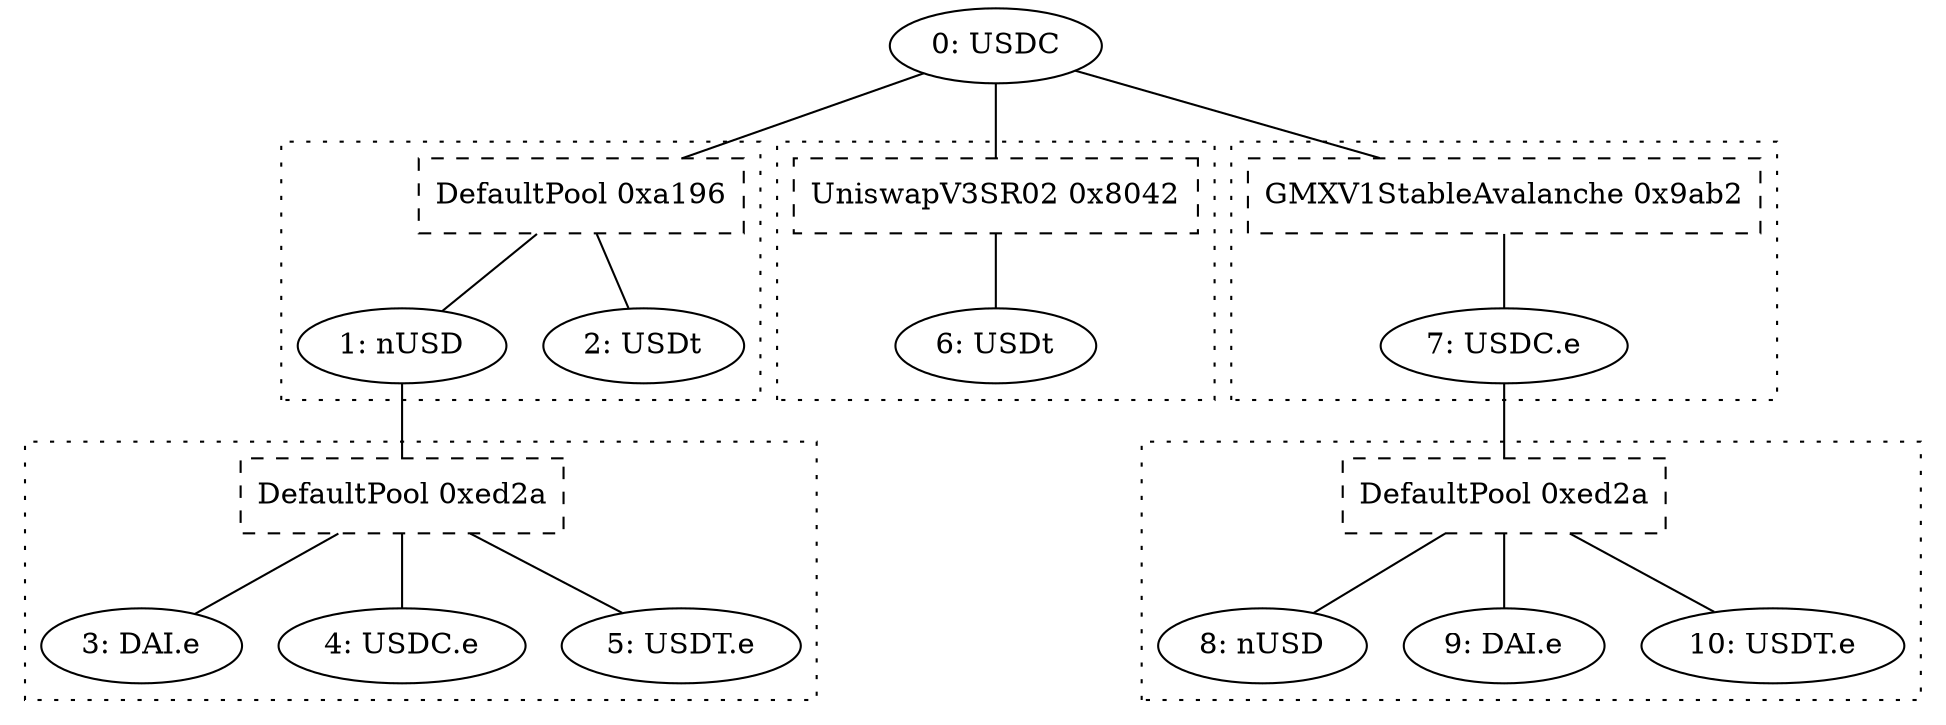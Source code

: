graph G {
    token0 [label = "0: USDC";];
    token1 [label = "1: nUSD";];
    token2 [label = "2: USDt";];
    token3 [label = "3: DAI.e";];
    token4 [label = "4: USDC.e";];
    token5 [label = "5: USDT.e";];
    token6 [label = "6: USDt";];
    token7 [label = "7: USDC.e";];
    token8 [label = "8: nUSD";];
    token9 [label = "9: DAI.e";];
    token10 [label = "10: USDT.e";];
    pool0 [label = "DefaultPool 0xa196";shape = rect;style = dashed;];
    token0 -- pool0;
    subgraph cluster0 {
        style = dotted;
        pool0 -- token1;
        pool0 -- token2;
        subgraph {
            rank = same;
            edge [style = invis;];
            token1 -- token2;
        }
    }
    pool1 [label = "DefaultPool 0xed2a";shape = rect;style = dashed;];
    token1 -- pool1;
    subgraph cluster1 {
        style = dotted;
        pool1 -- token3;
        pool1 -- token4;
        pool1 -- token5;
        subgraph {
            rank = same;
            edge [style = invis;];
            token3 -- token4;
            token4 -- token5;
        }
    }
    pool2 [label = "UniswapV3SR02 0x8042";shape = rect;style = dashed;];
    token0 -- pool2;
    subgraph cluster2 {
        style = dotted;
        pool2 -- token6;
        subgraph {
            rank = same;
            edge [style = invis;];
            token6;
        }
    }
    pool3 [label = "GMXV1StableAvalanche 0x9ab2";shape = rect;style = dashed;];
    token0 -- pool3;
    subgraph cluster3 {
        style = dotted;
        pool3 -- token7;
        subgraph {
            rank = same;
            edge [style = invis;];
            token7;
        }
    }
    pool4 [label = "DefaultPool 0xed2a";shape = rect;style = dashed;];
    token7 -- pool4;
    subgraph cluster4 {
        style = dotted;
        pool4 -- token8;
        pool4 -- token9;
        pool4 -- token10;
        subgraph {
            rank = same;
            edge [style = invis;];
            token8 -- token9;
            token9 -- token10;
        }
    }
}
